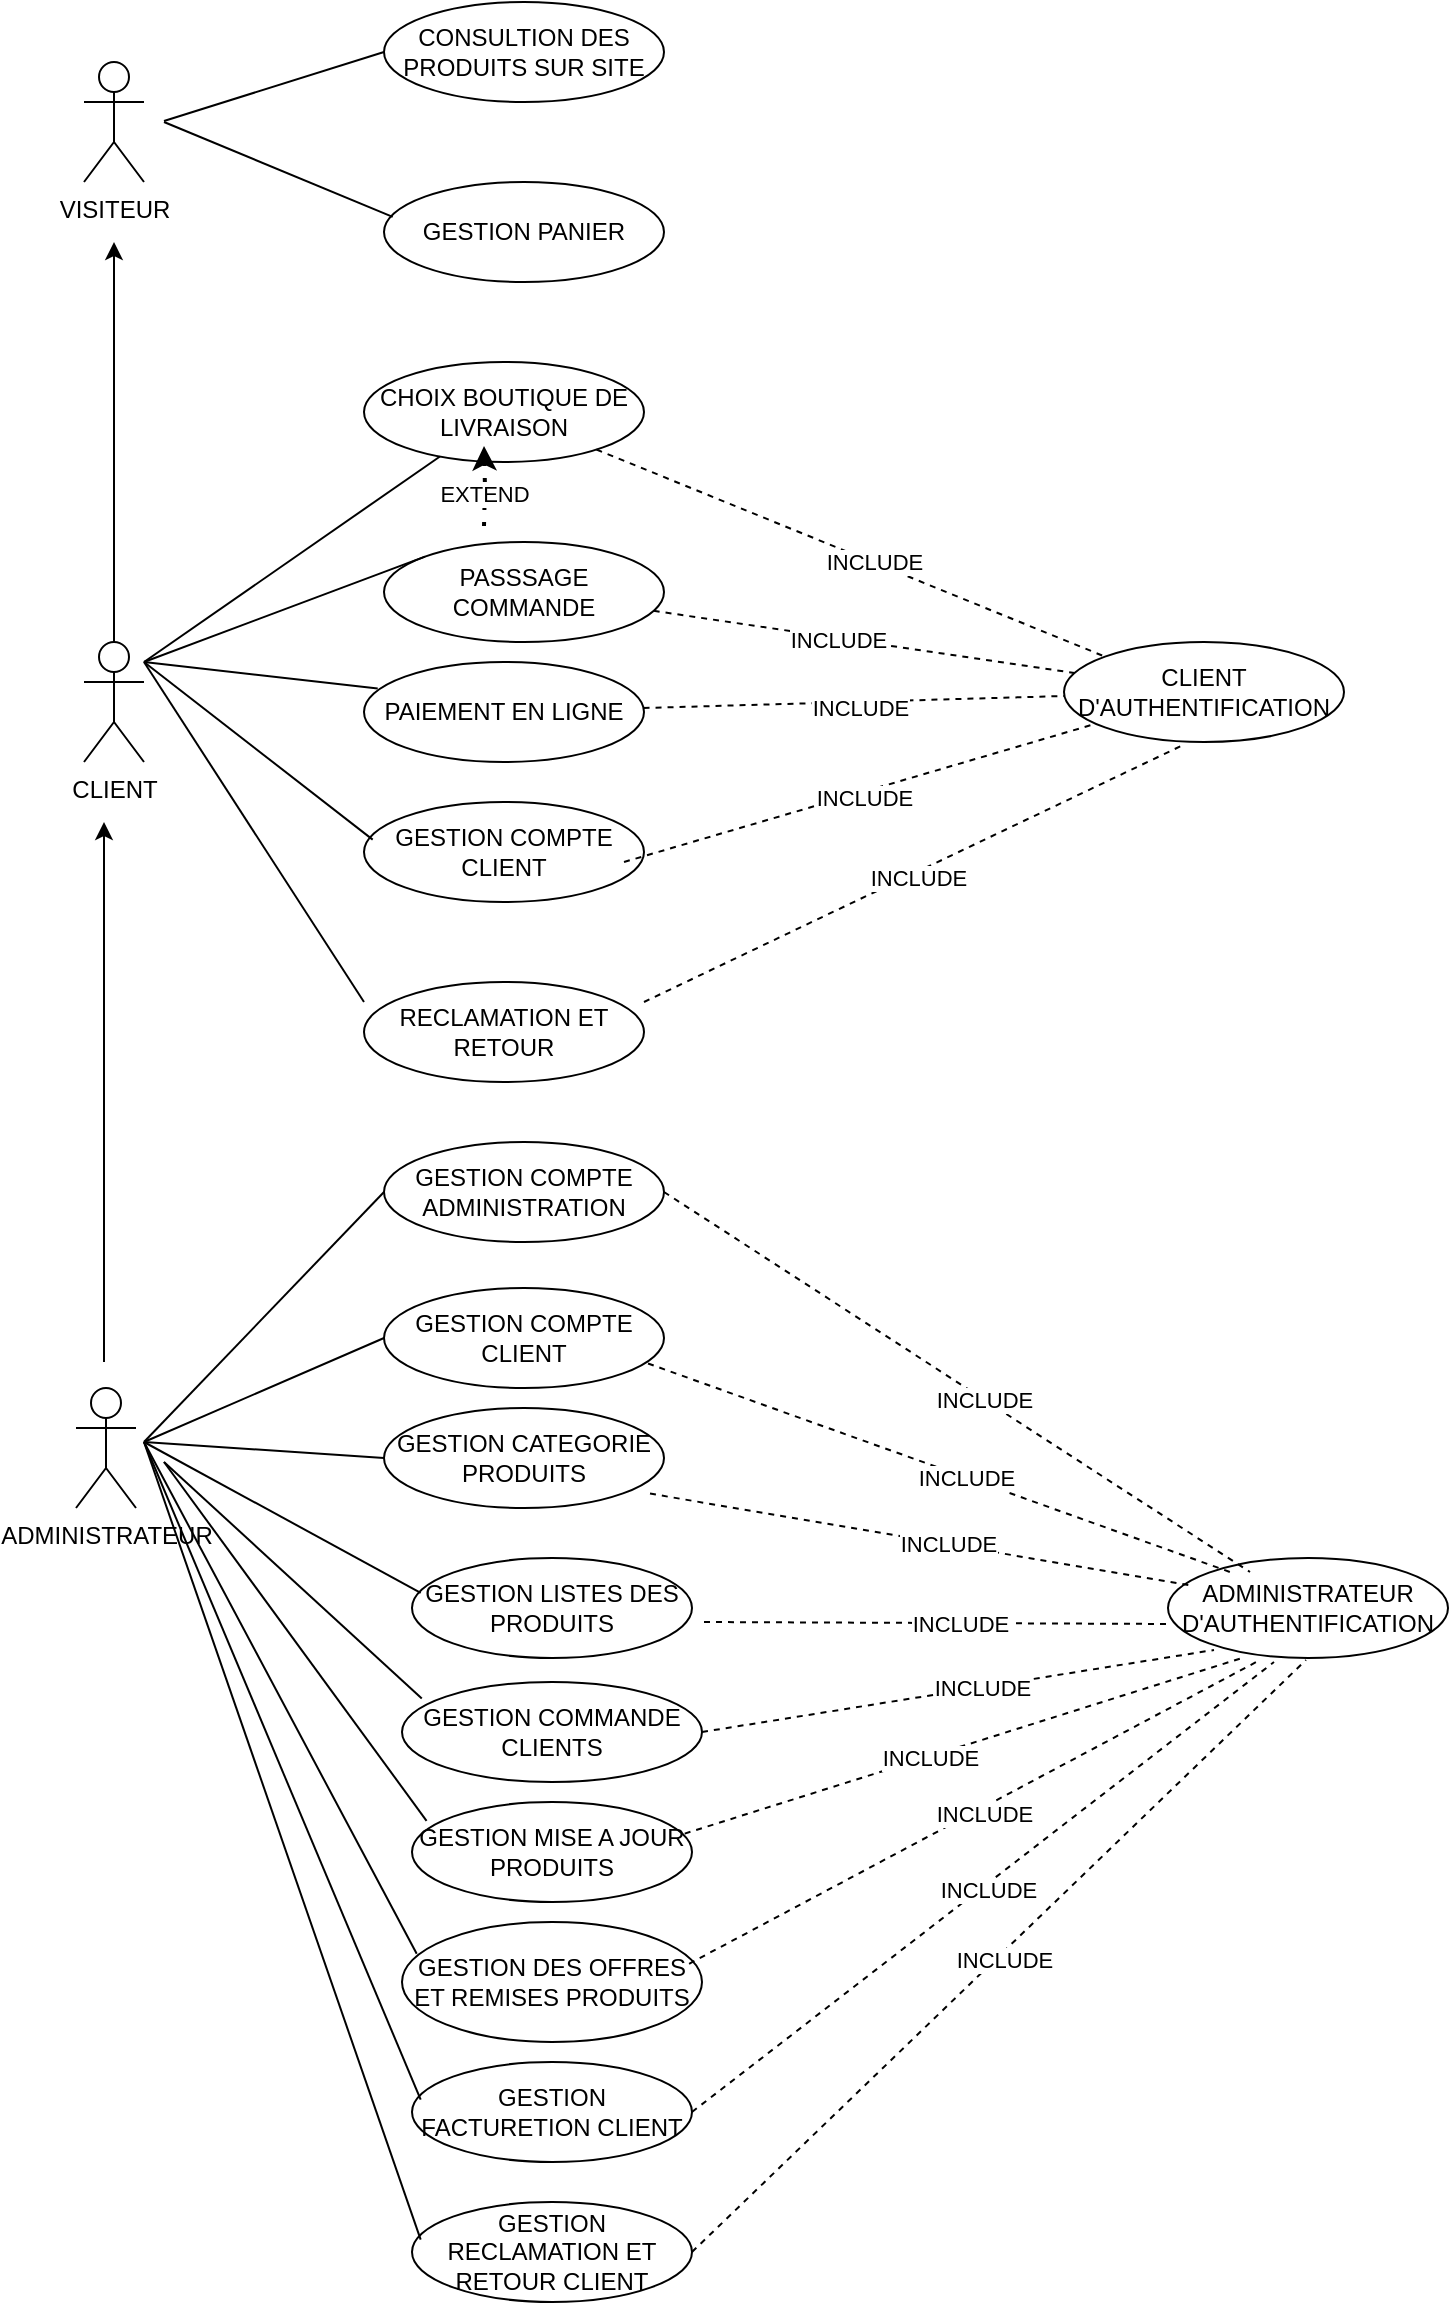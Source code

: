 <mxfile version="21.5.2" type="github">
  <diagram name="Page-1" id="VFj8cEdppRw5Jr-aeDxQ">
    <mxGraphModel dx="1720" dy="721" grid="1" gridSize="10" guides="1" tooltips="1" connect="1" arrows="1" fold="1" page="1" pageScale="1" pageWidth="827" pageHeight="1169" math="0" shadow="0">
      <root>
        <mxCell id="0" />
        <mxCell id="1" parent="0" />
        <mxCell id="ilGVg9wScG-0XjAJgVdM-1" value="&lt;font style=&quot;vertical-align: inherit;&quot;&gt;&lt;font style=&quot;vertical-align: inherit;&quot;&gt;VISITEUR&lt;/font&gt;&lt;/font&gt;" style="shape=umlActor;verticalLabelPosition=bottom;verticalAlign=top;html=1;outlineConnect=0;" parent="1" vertex="1">
          <mxGeometry x="110" y="40" width="30" height="60" as="geometry" />
        </mxCell>
        <mxCell id="l0UFO7mw8MuFgwvBYyES-7" value="&lt;font style=&quot;vertical-align: inherit;&quot;&gt;&lt;font style=&quot;vertical-align: inherit;&quot;&gt;&lt;font style=&quot;vertical-align: inherit;&quot;&gt;&lt;font style=&quot;vertical-align: inherit;&quot;&gt;CONSULTION DES PRODUITS SUR SITE&lt;/font&gt;&lt;/font&gt;&lt;/font&gt;&lt;/font&gt;" style="ellipse;whiteSpace=wrap;html=1;" parent="1" vertex="1">
          <mxGeometry x="260" y="10" width="140" height="50" as="geometry" />
        </mxCell>
        <mxCell id="l0UFO7mw8MuFgwvBYyES-8" value="&lt;font style=&quot;vertical-align: inherit;&quot;&gt;&lt;font style=&quot;vertical-align: inherit;&quot;&gt;&lt;font style=&quot;vertical-align: inherit;&quot;&gt;&lt;font style=&quot;vertical-align: inherit;&quot;&gt;GESTION PANIER&lt;/font&gt;&lt;/font&gt;&lt;/font&gt;&lt;/font&gt;" style="ellipse;whiteSpace=wrap;html=1;" parent="1" vertex="1">
          <mxGeometry x="260" y="100" width="140" height="50" as="geometry" />
        </mxCell>
        <mxCell id="l0UFO7mw8MuFgwvBYyES-9" value="&lt;font style=&quot;vertical-align: inherit;&quot;&gt;&lt;font style=&quot;vertical-align: inherit;&quot;&gt;&lt;font style=&quot;vertical-align: inherit;&quot;&gt;&lt;font style=&quot;vertical-align: inherit;&quot;&gt;PASSSAGE COMMANDE&lt;/font&gt;&lt;/font&gt;&lt;/font&gt;&lt;/font&gt;" style="ellipse;whiteSpace=wrap;html=1;" parent="1" vertex="1">
          <mxGeometry x="260" y="280" width="140" height="50" as="geometry" />
        </mxCell>
        <mxCell id="l0UFO7mw8MuFgwvBYyES-13" value="&lt;font style=&quot;vertical-align: inherit;&quot;&gt;&lt;font style=&quot;vertical-align: inherit;&quot;&gt;&lt;font style=&quot;vertical-align: inherit;&quot;&gt;&lt;font style=&quot;vertical-align: inherit;&quot;&gt;&lt;font style=&quot;vertical-align: inherit;&quot;&gt;&lt;font style=&quot;vertical-align: inherit;&quot;&gt;&lt;font style=&quot;vertical-align: inherit;&quot;&gt;&lt;font style=&quot;vertical-align: inherit;&quot;&gt;CLIENT D&#39;AUTHENTIFICATION&lt;/font&gt;&lt;/font&gt;&lt;/font&gt;&lt;/font&gt;&lt;/font&gt;&lt;/font&gt;&lt;/font&gt;&lt;/font&gt;" style="ellipse;whiteSpace=wrap;html=1;" parent="1" vertex="1">
          <mxGeometry x="600" y="330" width="140" height="50" as="geometry" />
        </mxCell>
        <mxCell id="l0UFO7mw8MuFgwvBYyES-14" value="&lt;font style=&quot;vertical-align: inherit;&quot;&gt;&lt;font style=&quot;vertical-align: inherit;&quot;&gt;&lt;font style=&quot;vertical-align: inherit;&quot;&gt;&lt;font style=&quot;vertical-align: inherit;&quot;&gt;PAIEMENT EN LIGNE&lt;/font&gt;&lt;/font&gt;&lt;/font&gt;&lt;/font&gt;" style="ellipse;whiteSpace=wrap;html=1;" parent="1" vertex="1">
          <mxGeometry x="250" y="340" width="140" height="50" as="geometry" />
        </mxCell>
        <mxCell id="l0UFO7mw8MuFgwvBYyES-17" value="&lt;font style=&quot;vertical-align: inherit;&quot;&gt;&lt;font style=&quot;vertical-align: inherit;&quot;&gt;&lt;font style=&quot;vertical-align: inherit;&quot;&gt;&lt;font style=&quot;vertical-align: inherit;&quot;&gt;GESTION COMPTE CLIENT&lt;/font&gt;&lt;/font&gt;&lt;/font&gt;&lt;/font&gt;" style="ellipse;whiteSpace=wrap;html=1;" parent="1" vertex="1">
          <mxGeometry x="250" y="410" width="140" height="50" as="geometry" />
        </mxCell>
        <mxCell id="l0UFO7mw8MuFgwvBYyES-19" value="&lt;font style=&quot;vertical-align: inherit;&quot;&gt;&lt;font style=&quot;vertical-align: inherit;&quot;&gt;&lt;font style=&quot;vertical-align: inherit;&quot;&gt;&lt;font style=&quot;vertical-align: inherit;&quot;&gt;CHOIX BOUTIQUE DE LIVRAISON&lt;/font&gt;&lt;/font&gt;&lt;/font&gt;&lt;/font&gt;" style="ellipse;whiteSpace=wrap;html=1;" parent="1" vertex="1">
          <mxGeometry x="250" y="190" width="140" height="50" as="geometry" />
        </mxCell>
        <mxCell id="l0UFO7mw8MuFgwvBYyES-20" value="&lt;font style=&quot;vertical-align: inherit;&quot;&gt;&lt;font style=&quot;vertical-align: inherit;&quot;&gt;CLIENT&lt;/font&gt;&lt;/font&gt;" style="shape=umlActor;verticalLabelPosition=bottom;verticalAlign=top;html=1;outlineConnect=0;" parent="1" vertex="1">
          <mxGeometry x="110" y="330" width="30" height="60" as="geometry" />
        </mxCell>
        <mxCell id="l0UFO7mw8MuFgwvBYyES-25" value="" style="endArrow=none;html=1;rounded=0;entryX=0;entryY=0.5;entryDx=0;entryDy=0;" parent="1" edge="1" target="l0UFO7mw8MuFgwvBYyES-7">
          <mxGeometry width="50" height="50" relative="1" as="geometry">
            <mxPoint x="150" y="69.5" as="sourcePoint" />
            <mxPoint x="230" y="69.5" as="targetPoint" />
          </mxGeometry>
        </mxCell>
        <mxCell id="l0UFO7mw8MuFgwvBYyES-27" value="" style="endArrow=classic;html=1;rounded=0;exitX=0.5;exitY=0;exitDx=0;exitDy=0;exitPerimeter=0;" parent="1" source="l0UFO7mw8MuFgwvBYyES-20" edge="1">
          <mxGeometry width="50" height="50" relative="1" as="geometry">
            <mxPoint x="110" y="270" as="sourcePoint" />
            <mxPoint x="125" y="130" as="targetPoint" />
          </mxGeometry>
        </mxCell>
        <mxCell id="l0UFO7mw8MuFgwvBYyES-28" value="" style="endArrow=none;html=1;rounded=0;entryX=0.031;entryY=0.348;entryDx=0;entryDy=0;entryPerimeter=0;" parent="1" target="l0UFO7mw8MuFgwvBYyES-8" edge="1">
          <mxGeometry width="50" height="50" relative="1" as="geometry">
            <mxPoint x="150" y="70" as="sourcePoint" />
            <mxPoint x="210" y="100" as="targetPoint" />
          </mxGeometry>
        </mxCell>
        <mxCell id="l0UFO7mw8MuFgwvBYyES-31" value="" style="endArrow=none;html=1;rounded=0;entryX=0;entryY=0;entryDx=0;entryDy=0;" parent="1" target="l0UFO7mw8MuFgwvBYyES-9" edge="1">
          <mxGeometry width="50" height="50" relative="1" as="geometry">
            <mxPoint x="140" y="340" as="sourcePoint" />
            <mxPoint x="260" y="240" as="targetPoint" />
          </mxGeometry>
        </mxCell>
        <mxCell id="l0UFO7mw8MuFgwvBYyES-32" value="" style="endArrow=none;html=1;rounded=0;" parent="1" target="l0UFO7mw8MuFgwvBYyES-19" edge="1">
          <mxGeometry width="50" height="50" relative="1" as="geometry">
            <mxPoint x="140" y="340" as="sourcePoint" />
            <mxPoint x="255" y="241" as="targetPoint" />
          </mxGeometry>
        </mxCell>
        <mxCell id="l0UFO7mw8MuFgwvBYyES-33" value="" style="endArrow=none;html=1;rounded=0;entryX=0.049;entryY=0.264;entryDx=0;entryDy=0;entryPerimeter=0;" parent="1" target="l0UFO7mw8MuFgwvBYyES-14" edge="1">
          <mxGeometry width="50" height="50" relative="1" as="geometry">
            <mxPoint x="140" y="340" as="sourcePoint" />
            <mxPoint x="240" y="350" as="targetPoint" />
          </mxGeometry>
        </mxCell>
        <mxCell id="l0UFO7mw8MuFgwvBYyES-42" value="" style="endArrow=none;dashed=1;html=1;rounded=0;" parent="1" source="l0UFO7mw8MuFgwvBYyES-9" target="l0UFO7mw8MuFgwvBYyES-13" edge="1">
          <mxGeometry width="50" height="50" relative="1" as="geometry">
            <mxPoint x="390" y="290" as="sourcePoint" />
            <mxPoint x="440" y="240" as="targetPoint" />
          </mxGeometry>
        </mxCell>
        <mxCell id="l0UFO7mw8MuFgwvBYyES-53" value="&lt;font style=&quot;vertical-align: inherit;&quot;&gt;&lt;font style=&quot;vertical-align: inherit;&quot;&gt;&lt;font style=&quot;vertical-align: inherit;&quot;&gt;&lt;font style=&quot;vertical-align: inherit;&quot;&gt;INCLUDE&lt;/font&gt;&lt;/font&gt;&lt;/font&gt;&lt;/font&gt;" style="edgeLabel;html=1;align=center;verticalAlign=middle;resizable=0;points=[];" parent="l0UFO7mw8MuFgwvBYyES-42" vertex="1" connectable="0">
          <mxGeometry x="-0.119" y="-1" relative="1" as="geometry">
            <mxPoint as="offset" />
          </mxGeometry>
        </mxCell>
        <mxCell id="l0UFO7mw8MuFgwvBYyES-43" value="" style="endArrow=none;dashed=1;html=1;rounded=0;" parent="1" target="l0UFO7mw8MuFgwvBYyES-13" edge="1">
          <mxGeometry width="50" height="50" relative="1" as="geometry">
            <mxPoint x="380" y="440" as="sourcePoint" />
            <mxPoint x="440" y="400" as="targetPoint" />
          </mxGeometry>
        </mxCell>
        <mxCell id="l0UFO7mw8MuFgwvBYyES-62" value="&lt;font style=&quot;vertical-align: inherit;&quot;&gt;&lt;font style=&quot;vertical-align: inherit;&quot;&gt;INCLUDE&lt;/font&gt;&lt;/font&gt;" style="edgeLabel;html=1;align=center;verticalAlign=middle;resizable=0;points=[];" parent="l0UFO7mw8MuFgwvBYyES-43" vertex="1" connectable="0">
          <mxGeometry x="0.001" y="-2" relative="1" as="geometry">
            <mxPoint x="1" as="offset" />
          </mxGeometry>
        </mxCell>
        <mxCell id="l0UFO7mw8MuFgwvBYyES-46" value="" style="edgeStyle=orthogonalEdgeStyle;rounded=0;orthogonalLoop=1;jettySize=auto;html=1;&#xa;endArrow=none;dashed=1;html=1;dashPattern=1 3;strokeWidth=2;rounded=0;" parent="1" edge="1">
          <mxGeometry relative="1" as="geometry">
            <mxPoint x="310" y="272" as="sourcePoint" />
            <mxPoint x="310" y="232" as="targetPoint" />
          </mxGeometry>
        </mxCell>
        <mxCell id="l0UFO7mw8MuFgwvBYyES-47" value="&lt;font style=&quot;vertical-align: inherit;&quot;&gt;&lt;font style=&quot;vertical-align: inherit;&quot;&gt;EXTEND&lt;/font&gt;&lt;/font&gt;" style="edgeLabel;html=1;align=center;verticalAlign=middle;resizable=0;points=[];" parent="l0UFO7mw8MuFgwvBYyES-46" vertex="1" connectable="0">
          <mxGeometry x="-0.25" y="1" relative="1" as="geometry">
            <mxPoint as="offset" />
          </mxGeometry>
        </mxCell>
        <mxCell id="l0UFO7mw8MuFgwvBYyES-48" value="" style="endArrow=none;html=1;rounded=0;entryX=0.031;entryY=0.376;entryDx=0;entryDy=0;entryPerimeter=0;" parent="1" target="l0UFO7mw8MuFgwvBYyES-17" edge="1">
          <mxGeometry width="50" height="50" relative="1" as="geometry">
            <mxPoint x="140" y="340" as="sourcePoint" />
            <mxPoint x="260" y="360" as="targetPoint" />
          </mxGeometry>
        </mxCell>
        <mxCell id="l0UFO7mw8MuFgwvBYyES-49" value="" style="endArrow=none;dashed=1;html=1;rounded=0;" parent="1" source="l0UFO7mw8MuFgwvBYyES-14" target="l0UFO7mw8MuFgwvBYyES-13" edge="1">
          <mxGeometry width="50" height="50" relative="1" as="geometry">
            <mxPoint x="390" y="370" as="sourcePoint" />
            <mxPoint x="410" y="370" as="targetPoint" />
          </mxGeometry>
        </mxCell>
        <mxCell id="l0UFO7mw8MuFgwvBYyES-59" value="&lt;font style=&quot;vertical-align: inherit;&quot;&gt;&lt;font style=&quot;vertical-align: inherit;&quot;&gt;INCLUDE&lt;/font&gt;&lt;/font&gt;" style="edgeLabel;html=1;align=center;verticalAlign=middle;resizable=0;points=[];" parent="l0UFO7mw8MuFgwvBYyES-49" vertex="1" connectable="0">
          <mxGeometry x="0.024" y="-3" relative="1" as="geometry">
            <mxPoint as="offset" />
          </mxGeometry>
        </mxCell>
        <mxCell id="l0UFO7mw8MuFgwvBYyES-50" value="" style="endArrow=none;dashed=1;html=1;rounded=0;entryX=0;entryY=0;entryDx=0;entryDy=0;" parent="1" source="l0UFO7mw8MuFgwvBYyES-19" edge="1" target="l0UFO7mw8MuFgwvBYyES-13">
          <mxGeometry width="50" height="50" relative="1" as="geometry">
            <mxPoint x="414" y="300" as="sourcePoint" />
            <mxPoint x="510" y="340" as="targetPoint" />
          </mxGeometry>
        </mxCell>
        <mxCell id="l0UFO7mw8MuFgwvBYyES-52" value="&lt;font style=&quot;vertical-align: inherit;&quot;&gt;&lt;font style=&quot;vertical-align: inherit;&quot;&gt;INCLUDE&lt;/font&gt;&lt;/font&gt;" style="edgeLabel;html=1;align=center;verticalAlign=middle;resizable=0;points=[];" parent="l0UFO7mw8MuFgwvBYyES-50" vertex="1" connectable="0">
          <mxGeometry x="0.09" relative="1" as="geometry">
            <mxPoint as="offset" />
          </mxGeometry>
        </mxCell>
        <mxCell id="WtFBcclXXYNKNM1yzfXn-2" value="&lt;font style=&quot;vertical-align: inherit;&quot;&gt;&lt;font style=&quot;vertical-align: inherit;&quot;&gt;RECLAMATION ET RETOUR&lt;/font&gt;&lt;/font&gt;" style="ellipse;whiteSpace=wrap;html=1;" vertex="1" parent="1">
          <mxGeometry x="250" y="500" width="140" height="50" as="geometry" />
        </mxCell>
        <mxCell id="WtFBcclXXYNKNM1yzfXn-77" value="&lt;font style=&quot;vertical-align: inherit;&quot;&gt;&lt;font style=&quot;vertical-align: inherit;&quot;&gt;ADMINISTRATEUR D&#39;AUTHENTIFICATION&lt;/font&gt;&lt;/font&gt;" style="ellipse;whiteSpace=wrap;html=1;" vertex="1" parent="1">
          <mxGeometry x="652" y="788" width="140" height="50" as="geometry" />
        </mxCell>
        <mxCell id="WtFBcclXXYNKNM1yzfXn-107" value="" style="endArrow=none;dashed=1;html=1;rounded=0;entryX=0.421;entryY=1.036;entryDx=0;entryDy=0;entryPerimeter=0;exitX=1;exitY=0.2;exitDx=0;exitDy=0;exitPerimeter=0;" edge="1" parent="1" source="WtFBcclXXYNKNM1yzfXn-2" target="l0UFO7mw8MuFgwvBYyES-13">
          <mxGeometry width="50" height="50" relative="1" as="geometry">
            <mxPoint x="480" y="510" as="sourcePoint" />
            <mxPoint x="652" y="469" as="targetPoint" />
          </mxGeometry>
        </mxCell>
        <mxCell id="WtFBcclXXYNKNM1yzfXn-108" value="&lt;font style=&quot;vertical-align: inherit;&quot;&gt;&lt;font style=&quot;vertical-align: inherit;&quot;&gt;INCLUDE&lt;/font&gt;&lt;/font&gt;" style="edgeLabel;html=1;align=center;verticalAlign=middle;resizable=0;points=[];" vertex="1" connectable="0" parent="WtFBcclXXYNKNM1yzfXn-107">
          <mxGeometry x="0.001" y="-2" relative="1" as="geometry">
            <mxPoint x="1" as="offset" />
          </mxGeometry>
        </mxCell>
        <mxCell id="WtFBcclXXYNKNM1yzfXn-109" value="" style="endArrow=none;html=1;rounded=0;" edge="1" parent="1">
          <mxGeometry width="50" height="50" relative="1" as="geometry">
            <mxPoint x="140" y="340" as="sourcePoint" />
            <mxPoint x="250" y="510" as="targetPoint" />
          </mxGeometry>
        </mxCell>
        <mxCell id="WtFBcclXXYNKNM1yzfXn-111" value="" style="endArrow=classic;html=1;rounded=0;" edge="1" parent="1">
          <mxGeometry width="50" height="50" relative="1" as="geometry">
            <mxPoint x="120" y="690" as="sourcePoint" />
            <mxPoint x="120" y="420" as="targetPoint" />
          </mxGeometry>
        </mxCell>
        <mxCell id="WtFBcclXXYNKNM1yzfXn-153" value="&lt;font style=&quot;vertical-align: inherit;&quot;&gt;&lt;font style=&quot;vertical-align: inherit;&quot;&gt;&lt;font style=&quot;vertical-align: inherit;&quot;&gt;&lt;font style=&quot;vertical-align: inherit;&quot;&gt;GESTION COMPTE ADMINISTRATION&lt;/font&gt;&lt;/font&gt;&lt;/font&gt;&lt;/font&gt;" style="ellipse;whiteSpace=wrap;html=1;" vertex="1" parent="1">
          <mxGeometry x="260" y="580" width="140" height="50" as="geometry" />
        </mxCell>
        <mxCell id="WtFBcclXXYNKNM1yzfXn-154" value="&lt;font style=&quot;vertical-align: inherit;&quot;&gt;&lt;font style=&quot;vertical-align: inherit;&quot;&gt;&lt;font style=&quot;vertical-align: inherit;&quot;&gt;&lt;font style=&quot;vertical-align: inherit;&quot;&gt;&lt;font style=&quot;vertical-align: inherit;&quot;&gt;&lt;font style=&quot;vertical-align: inherit;&quot;&gt;GESTION CATEGORIE PRODUITS&lt;/font&gt;&lt;/font&gt;&lt;/font&gt;&lt;/font&gt;&lt;/font&gt;&lt;/font&gt;" style="ellipse;whiteSpace=wrap;html=1;" vertex="1" parent="1">
          <mxGeometry x="260" y="713" width="140" height="50" as="geometry" />
        </mxCell>
        <mxCell id="WtFBcclXXYNKNM1yzfXn-155" value="&lt;font style=&quot;vertical-align: inherit;&quot;&gt;&lt;font style=&quot;vertical-align: inherit;&quot;&gt;&lt;font style=&quot;vertical-align: inherit;&quot;&gt;&lt;font style=&quot;vertical-align: inherit;&quot;&gt;&lt;font style=&quot;vertical-align: inherit;&quot;&gt;&lt;font style=&quot;vertical-align: inherit;&quot;&gt;GESTION LISTES DES PRODUITS&lt;/font&gt;&lt;/font&gt;&lt;/font&gt;&lt;/font&gt;&lt;/font&gt;&lt;/font&gt;" style="ellipse;whiteSpace=wrap;html=1;" vertex="1" parent="1">
          <mxGeometry x="274" y="788" width="140" height="50" as="geometry" />
        </mxCell>
        <mxCell id="WtFBcclXXYNKNM1yzfXn-156" value="&lt;font style=&quot;vertical-align: inherit;&quot;&gt;&lt;font style=&quot;vertical-align: inherit;&quot;&gt;&lt;font style=&quot;vertical-align: inherit;&quot;&gt;&lt;font style=&quot;vertical-align: inherit;&quot;&gt;&lt;font style=&quot;vertical-align: inherit;&quot;&gt;&lt;font style=&quot;vertical-align: inherit;&quot;&gt;GESTION MISE A JOUR PRODUITS&lt;/font&gt;&lt;/font&gt;&lt;/font&gt;&lt;/font&gt;&lt;/font&gt;&lt;/font&gt;" style="ellipse;whiteSpace=wrap;html=1;" vertex="1" parent="1">
          <mxGeometry x="274" y="910" width="140" height="50" as="geometry" />
        </mxCell>
        <mxCell id="WtFBcclXXYNKNM1yzfXn-157" value="&lt;font style=&quot;vertical-align: inherit;&quot;&gt;&lt;font style=&quot;vertical-align: inherit;&quot;&gt;&lt;font style=&quot;vertical-align: inherit;&quot;&gt;&lt;font style=&quot;vertical-align: inherit;&quot;&gt;&lt;font style=&quot;vertical-align: inherit;&quot;&gt;&lt;font style=&quot;vertical-align: inherit;&quot;&gt;GESTION COMPTE CLIENT&lt;/font&gt;&lt;/font&gt;&lt;/font&gt;&lt;/font&gt;&lt;/font&gt;&lt;/font&gt;" style="ellipse;whiteSpace=wrap;html=1;" vertex="1" parent="1">
          <mxGeometry x="260" y="653" width="140" height="50" as="geometry" />
        </mxCell>
        <mxCell id="WtFBcclXXYNKNM1yzfXn-158" value="&lt;font style=&quot;vertical-align: inherit;&quot;&gt;&lt;font style=&quot;vertical-align: inherit;&quot;&gt;&lt;font style=&quot;vertical-align: inherit;&quot;&gt;&lt;font style=&quot;vertical-align: inherit;&quot;&gt;GESTION DES OFFRES ET REMISES PRODUITS&lt;/font&gt;&lt;/font&gt;&lt;/font&gt;&lt;/font&gt;" style="ellipse;whiteSpace=wrap;html=1;" vertex="1" parent="1">
          <mxGeometry x="269" y="970" width="150" height="60" as="geometry" />
        </mxCell>
        <mxCell id="WtFBcclXXYNKNM1yzfXn-159" value="&lt;font style=&quot;vertical-align: inherit;&quot;&gt;&lt;font style=&quot;vertical-align: inherit;&quot;&gt;&lt;font style=&quot;vertical-align: inherit;&quot;&gt;&lt;font style=&quot;vertical-align: inherit;&quot;&gt;&lt;font style=&quot;vertical-align: inherit;&quot;&gt;&lt;font style=&quot;vertical-align: inherit;&quot;&gt;GESTION FACTURETION CLIENT&lt;/font&gt;&lt;/font&gt;&lt;/font&gt;&lt;/font&gt;&lt;/font&gt;&lt;/font&gt;" style="ellipse;whiteSpace=wrap;html=1;" vertex="1" parent="1">
          <mxGeometry x="274" y="1040" width="140" height="50" as="geometry" />
        </mxCell>
        <mxCell id="WtFBcclXXYNKNM1yzfXn-160" value="&lt;font style=&quot;vertical-align: inherit;&quot;&gt;&lt;font style=&quot;vertical-align: inherit;&quot;&gt;&lt;font style=&quot;vertical-align: inherit;&quot;&gt;&lt;font style=&quot;vertical-align: inherit;&quot;&gt;GESTION COMMANDE CLIENTS&lt;/font&gt;&lt;/font&gt;&lt;/font&gt;&lt;/font&gt;" style="ellipse;whiteSpace=wrap;html=1;" vertex="1" parent="1">
          <mxGeometry x="269" y="850" width="150" height="50" as="geometry" />
        </mxCell>
        <mxCell id="WtFBcclXXYNKNM1yzfXn-161" value="" style="endArrow=none;html=1;rounded=0;entryX=0;entryY=0.5;entryDx=0;entryDy=0;" edge="1" parent="1" target="WtFBcclXXYNKNM1yzfXn-157">
          <mxGeometry width="50" height="50" relative="1" as="geometry">
            <mxPoint x="140" y="730" as="sourcePoint" />
            <mxPoint x="341" y="715" as="targetPoint" />
          </mxGeometry>
        </mxCell>
        <mxCell id="WtFBcclXXYNKNM1yzfXn-162" value="" style="endArrow=none;html=1;rounded=0;entryX=0;entryY=0.5;entryDx=0;entryDy=0;" edge="1" parent="1" target="WtFBcclXXYNKNM1yzfXn-153">
          <mxGeometry width="50" height="50" relative="1" as="geometry">
            <mxPoint x="140" y="730" as="sourcePoint" />
            <mxPoint x="378.145" y="604.44" as="targetPoint" />
          </mxGeometry>
        </mxCell>
        <mxCell id="WtFBcclXXYNKNM1yzfXn-163" value="" style="endArrow=none;html=1;rounded=0;entryX=0;entryY=0.5;entryDx=0;entryDy=0;" edge="1" parent="1" target="WtFBcclXXYNKNM1yzfXn-154">
          <mxGeometry width="50" height="50" relative="1" as="geometry">
            <mxPoint x="140" y="730" as="sourcePoint" />
            <mxPoint x="329" y="702.5" as="targetPoint" />
          </mxGeometry>
        </mxCell>
        <mxCell id="WtFBcclXXYNKNM1yzfXn-164" value="" style="endArrow=none;html=1;rounded=0;entryX=0.031;entryY=0.348;entryDx=0;entryDy=0;entryPerimeter=0;" edge="1" parent="1" target="WtFBcclXXYNKNM1yzfXn-155">
          <mxGeometry width="50" height="50" relative="1" as="geometry">
            <mxPoint x="140" y="730" as="sourcePoint" />
            <mxPoint x="309" y="733" as="targetPoint" />
          </mxGeometry>
        </mxCell>
        <mxCell id="WtFBcclXXYNKNM1yzfXn-165" value="" style="endArrow=none;html=1;rounded=0;entryX=0.052;entryY=0.188;entryDx=0;entryDy=0;entryPerimeter=0;" edge="1" parent="1" target="WtFBcclXXYNKNM1yzfXn-156">
          <mxGeometry width="50" height="50" relative="1" as="geometry">
            <mxPoint x="150" y="740" as="sourcePoint" />
            <mxPoint x="359" y="873" as="targetPoint" />
          </mxGeometry>
        </mxCell>
        <mxCell id="WtFBcclXXYNKNM1yzfXn-166" value="" style="endArrow=none;html=1;rounded=0;entryX=0.066;entryY=0.164;entryDx=0;entryDy=0;entryPerimeter=0;" edge="1" parent="1" target="WtFBcclXXYNKNM1yzfXn-160">
          <mxGeometry width="50" height="50" relative="1" as="geometry">
            <mxPoint x="150" y="740" as="sourcePoint" />
            <mxPoint x="351" y="889" as="targetPoint" />
          </mxGeometry>
        </mxCell>
        <mxCell id="WtFBcclXXYNKNM1yzfXn-167" value="" style="endArrow=none;html=1;rounded=0;entryX=0.049;entryY=0.264;entryDx=0;entryDy=0;entryPerimeter=0;" edge="1" parent="1" target="WtFBcclXXYNKNM1yzfXn-158">
          <mxGeometry width="50" height="50" relative="1" as="geometry">
            <mxPoint x="140" y="730" as="sourcePoint" />
            <mxPoint x="339" y="983" as="targetPoint" />
          </mxGeometry>
        </mxCell>
        <mxCell id="WtFBcclXXYNKNM1yzfXn-168" value="" style="endArrow=none;dashed=1;html=1;rounded=0;exitX=0.974;exitY=0.316;exitDx=0;exitDy=0;exitPerimeter=0;" edge="1" parent="1" source="WtFBcclXXYNKNM1yzfXn-156">
          <mxGeometry width="50" height="50" relative="1" as="geometry">
            <mxPoint x="503" y="1000" as="sourcePoint" />
            <mxPoint x="689" y="838" as="targetPoint" />
          </mxGeometry>
        </mxCell>
        <mxCell id="WtFBcclXXYNKNM1yzfXn-169" value="&lt;font style=&quot;vertical-align: inherit;&quot;&gt;&lt;font style=&quot;vertical-align: inherit;&quot;&gt;&lt;font style=&quot;vertical-align: inherit;&quot;&gt;&lt;font style=&quot;vertical-align: inherit;&quot;&gt;INCLUDE&lt;/font&gt;&lt;/font&gt;&lt;/font&gt;&lt;/font&gt;" style="edgeLabel;html=1;align=center;verticalAlign=middle;resizable=0;points=[];" vertex="1" connectable="0" parent="WtFBcclXXYNKNM1yzfXn-168">
          <mxGeometry x="-0.119" y="-1" relative="1" as="geometry">
            <mxPoint as="offset" />
          </mxGeometry>
        </mxCell>
        <mxCell id="WtFBcclXXYNKNM1yzfXn-170" value="" style="endArrow=none;dashed=1;html=1;rounded=0;exitX=1;exitY=0.5;exitDx=0;exitDy=0;" edge="1" parent="1" source="WtFBcclXXYNKNM1yzfXn-159">
          <mxGeometry width="50" height="50" relative="1" as="geometry">
            <mxPoint x="493" y="1150" as="sourcePoint" />
            <mxPoint x="705" y="840" as="targetPoint" />
          </mxGeometry>
        </mxCell>
        <mxCell id="WtFBcclXXYNKNM1yzfXn-171" value="&lt;font style=&quot;vertical-align: inherit;&quot;&gt;&lt;font style=&quot;vertical-align: inherit;&quot;&gt;INCLUDE&lt;/font&gt;&lt;/font&gt;" style="edgeLabel;html=1;align=center;verticalAlign=middle;resizable=0;points=[];" vertex="1" connectable="0" parent="WtFBcclXXYNKNM1yzfXn-170">
          <mxGeometry x="0.001" y="-2" relative="1" as="geometry">
            <mxPoint x="1" as="offset" />
          </mxGeometry>
        </mxCell>
        <mxCell id="WtFBcclXXYNKNM1yzfXn-172" value="" style="endArrow=none;html=1;rounded=0;entryX=0.031;entryY=0.376;entryDx=0;entryDy=0;entryPerimeter=0;" edge="1" parent="1" target="WtFBcclXXYNKNM1yzfXn-159">
          <mxGeometry width="50" height="50" relative="1" as="geometry">
            <mxPoint x="140" y="730" as="sourcePoint" />
            <mxPoint x="359" y="993" as="targetPoint" />
          </mxGeometry>
        </mxCell>
        <mxCell id="WtFBcclXXYNKNM1yzfXn-173" value="" style="endArrow=none;dashed=1;html=1;rounded=0;exitX=0.957;exitY=0.348;exitDx=0;exitDy=0;exitPerimeter=0;" edge="1" parent="1" source="WtFBcclXXYNKNM1yzfXn-158">
          <mxGeometry width="50" height="50" relative="1" as="geometry">
            <mxPoint x="503" y="1080" as="sourcePoint" />
            <mxPoint x="698" y="839" as="targetPoint" />
          </mxGeometry>
        </mxCell>
        <mxCell id="WtFBcclXXYNKNM1yzfXn-174" value="&lt;font style=&quot;vertical-align: inherit;&quot;&gt;&lt;font style=&quot;vertical-align: inherit;&quot;&gt;INCLUDE&lt;/font&gt;&lt;/font&gt;" style="edgeLabel;html=1;align=center;verticalAlign=middle;resizable=0;points=[];" vertex="1" connectable="0" parent="WtFBcclXXYNKNM1yzfXn-173">
          <mxGeometry x="0.024" y="-3" relative="1" as="geometry">
            <mxPoint as="offset" />
          </mxGeometry>
        </mxCell>
        <mxCell id="WtFBcclXXYNKNM1yzfXn-175" value="" style="endArrow=none;dashed=1;html=1;rounded=0;exitX=1;exitY=0.5;exitDx=0;exitDy=0;" edge="1" parent="1" source="WtFBcclXXYNKNM1yzfXn-160">
          <mxGeometry width="50" height="50" relative="1" as="geometry">
            <mxPoint x="527" y="1010" as="sourcePoint" />
            <mxPoint x="675" y="834" as="targetPoint" />
          </mxGeometry>
        </mxCell>
        <mxCell id="WtFBcclXXYNKNM1yzfXn-176" value="&lt;font style=&quot;vertical-align: inherit;&quot;&gt;&lt;font style=&quot;vertical-align: inherit;&quot;&gt;INCLUDE&lt;/font&gt;&lt;/font&gt;" style="edgeLabel;html=1;align=center;verticalAlign=middle;resizable=0;points=[];" vertex="1" connectable="0" parent="WtFBcclXXYNKNM1yzfXn-175">
          <mxGeometry x="0.09" relative="1" as="geometry">
            <mxPoint as="offset" />
          </mxGeometry>
        </mxCell>
        <mxCell id="WtFBcclXXYNKNM1yzfXn-177" value="" style="endArrow=none;dashed=1;html=1;rounded=0;" edge="1" parent="1">
          <mxGeometry width="50" height="50" relative="1" as="geometry">
            <mxPoint x="420" y="820" as="sourcePoint" />
            <mxPoint x="654" y="821" as="targetPoint" />
          </mxGeometry>
        </mxCell>
        <mxCell id="WtFBcclXXYNKNM1yzfXn-178" value="&lt;font style=&quot;vertical-align: inherit;&quot;&gt;&lt;font style=&quot;vertical-align: inherit;&quot;&gt;INCLUDE&lt;/font&gt;&lt;/font&gt;" style="edgeLabel;html=1;align=center;verticalAlign=middle;resizable=0;points=[];" vertex="1" connectable="0" parent="WtFBcclXXYNKNM1yzfXn-177">
          <mxGeometry x="0.09" relative="1" as="geometry">
            <mxPoint as="offset" />
          </mxGeometry>
        </mxCell>
        <mxCell id="WtFBcclXXYNKNM1yzfXn-179" value="" style="endArrow=none;dashed=1;html=1;rounded=0;entryX=0.083;entryY=0.212;entryDx=0;entryDy=0;entryPerimeter=0;exitX=0.95;exitY=0.856;exitDx=0;exitDy=0;exitPerimeter=0;" edge="1" parent="1" source="WtFBcclXXYNKNM1yzfXn-154">
          <mxGeometry width="50" height="50" relative="1" as="geometry">
            <mxPoint x="493" y="786.5" as="sourcePoint" />
            <mxPoint x="665" y="802" as="targetPoint" />
          </mxGeometry>
        </mxCell>
        <mxCell id="WtFBcclXXYNKNM1yzfXn-180" value="&lt;font style=&quot;vertical-align: inherit;&quot;&gt;&lt;font style=&quot;vertical-align: inherit;&quot;&gt;INCLUDE&lt;/font&gt;&lt;/font&gt;" style="edgeLabel;html=1;align=center;verticalAlign=middle;resizable=0;points=[];" vertex="1" connectable="0" parent="WtFBcclXXYNKNM1yzfXn-179">
          <mxGeometry x="0.09" relative="1" as="geometry">
            <mxPoint as="offset" />
          </mxGeometry>
        </mxCell>
        <mxCell id="WtFBcclXXYNKNM1yzfXn-181" value="" style="endArrow=none;dashed=1;html=1;rounded=0;entryX=0.214;entryY=0.08;entryDx=0;entryDy=0;entryPerimeter=0;exitX=0.943;exitY=0.755;exitDx=0;exitDy=0;exitPerimeter=0;" edge="1" parent="1" source="WtFBcclXXYNKNM1yzfXn-157">
          <mxGeometry width="50" height="50" relative="1" as="geometry">
            <mxPoint x="498" y="724.5" as="sourcePoint" />
            <mxPoint x="683" y="795" as="targetPoint" />
          </mxGeometry>
        </mxCell>
        <mxCell id="WtFBcclXXYNKNM1yzfXn-182" value="&lt;font style=&quot;vertical-align: inherit;&quot;&gt;&lt;font style=&quot;vertical-align: inherit;&quot;&gt;INCLUDE&lt;/font&gt;&lt;/font&gt;" style="edgeLabel;html=1;align=center;verticalAlign=middle;resizable=0;points=[];" vertex="1" connectable="0" parent="WtFBcclXXYNKNM1yzfXn-181">
          <mxGeometry x="0.09" relative="1" as="geometry">
            <mxPoint as="offset" />
          </mxGeometry>
        </mxCell>
        <mxCell id="WtFBcclXXYNKNM1yzfXn-183" value="" style="endArrow=none;dashed=1;html=1;rounded=0;entryX=0.286;entryY=0.08;entryDx=0;entryDy=0;entryPerimeter=0;exitX=1;exitY=0.5;exitDx=0;exitDy=0;" edge="1" parent="1" source="WtFBcclXXYNKNM1yzfXn-153">
          <mxGeometry width="50" height="50" relative="1" as="geometry">
            <mxPoint x="493" y="655" as="sourcePoint" />
            <mxPoint x="693" y="795" as="targetPoint" />
          </mxGeometry>
        </mxCell>
        <mxCell id="WtFBcclXXYNKNM1yzfXn-184" value="&lt;font style=&quot;vertical-align: inherit;&quot;&gt;&lt;font style=&quot;vertical-align: inherit;&quot;&gt;INCLUDE&lt;/font&gt;&lt;/font&gt;" style="edgeLabel;html=1;align=center;verticalAlign=middle;resizable=0;points=[];" vertex="1" connectable="0" parent="WtFBcclXXYNKNM1yzfXn-183">
          <mxGeometry x="0.09" relative="1" as="geometry">
            <mxPoint as="offset" />
          </mxGeometry>
        </mxCell>
        <mxCell id="WtFBcclXXYNKNM1yzfXn-185" value="&lt;font style=&quot;vertical-align: inherit;&quot;&gt;&lt;font style=&quot;vertical-align: inherit;&quot;&gt;&lt;font style=&quot;vertical-align: inherit;&quot;&gt;&lt;font style=&quot;vertical-align: inherit;&quot;&gt;ADMINISTRATEUR&lt;/font&gt;&lt;/font&gt;&lt;/font&gt;&lt;/font&gt;" style="shape=umlActor;verticalLabelPosition=bottom;verticalAlign=top;html=1;outlineConnect=0;" vertex="1" parent="1">
          <mxGeometry x="106" y="703" width="30" height="60" as="geometry" />
        </mxCell>
        <mxCell id="WtFBcclXXYNKNM1yzfXn-186" value="&lt;font style=&quot;vertical-align: inherit;&quot;&gt;&lt;font style=&quot;vertical-align: inherit;&quot;&gt;&lt;font style=&quot;vertical-align: inherit;&quot;&gt;&lt;font style=&quot;vertical-align: inherit;&quot;&gt;&lt;font style=&quot;vertical-align: inherit;&quot;&gt;&lt;font style=&quot;vertical-align: inherit;&quot;&gt;&lt;font style=&quot;vertical-align: inherit;&quot;&gt;&lt;font style=&quot;vertical-align: inherit;&quot;&gt;GESTION RECLAMATION ET RETOUR CLIENT&lt;/font&gt;&lt;/font&gt;&lt;/font&gt;&lt;/font&gt;&lt;/font&gt;&lt;/font&gt;&lt;/font&gt;&lt;/font&gt;" style="ellipse;whiteSpace=wrap;html=1;" vertex="1" parent="1">
          <mxGeometry x="274" y="1110" width="140" height="50" as="geometry" />
        </mxCell>
        <mxCell id="WtFBcclXXYNKNM1yzfXn-187" value="" style="endArrow=none;dashed=1;html=1;rounded=0;exitX=1;exitY=0.5;exitDx=0;exitDy=0;entryX=0.486;entryY=0.96;entryDx=0;entryDy=0;entryPerimeter=0;" edge="1" parent="1" source="WtFBcclXXYNKNM1yzfXn-186">
          <mxGeometry width="50" height="50" relative="1" as="geometry">
            <mxPoint x="491" y="1240" as="sourcePoint" />
            <mxPoint x="721" y="839" as="targetPoint" />
          </mxGeometry>
        </mxCell>
        <mxCell id="WtFBcclXXYNKNM1yzfXn-188" value="&lt;font style=&quot;vertical-align: inherit;&quot;&gt;&lt;font style=&quot;vertical-align: inherit;&quot;&gt;INCLUDE&lt;/font&gt;&lt;/font&gt;" style="edgeLabel;html=1;align=center;verticalAlign=middle;resizable=0;points=[];" vertex="1" connectable="0" parent="WtFBcclXXYNKNM1yzfXn-187">
          <mxGeometry x="0.001" y="-2" relative="1" as="geometry">
            <mxPoint x="1" as="offset" />
          </mxGeometry>
        </mxCell>
        <mxCell id="WtFBcclXXYNKNM1yzfXn-189" value="" style="endArrow=none;html=1;rounded=0;entryX=0.031;entryY=0.376;entryDx=0;entryDy=0;entryPerimeter=0;" edge="1" parent="1" target="WtFBcclXXYNKNM1yzfXn-186">
          <mxGeometry width="50" height="50" relative="1" as="geometry">
            <mxPoint x="140" y="730" as="sourcePoint" />
            <mxPoint x="357" y="1083" as="targetPoint" />
          </mxGeometry>
        </mxCell>
      </root>
    </mxGraphModel>
  </diagram>
</mxfile>
